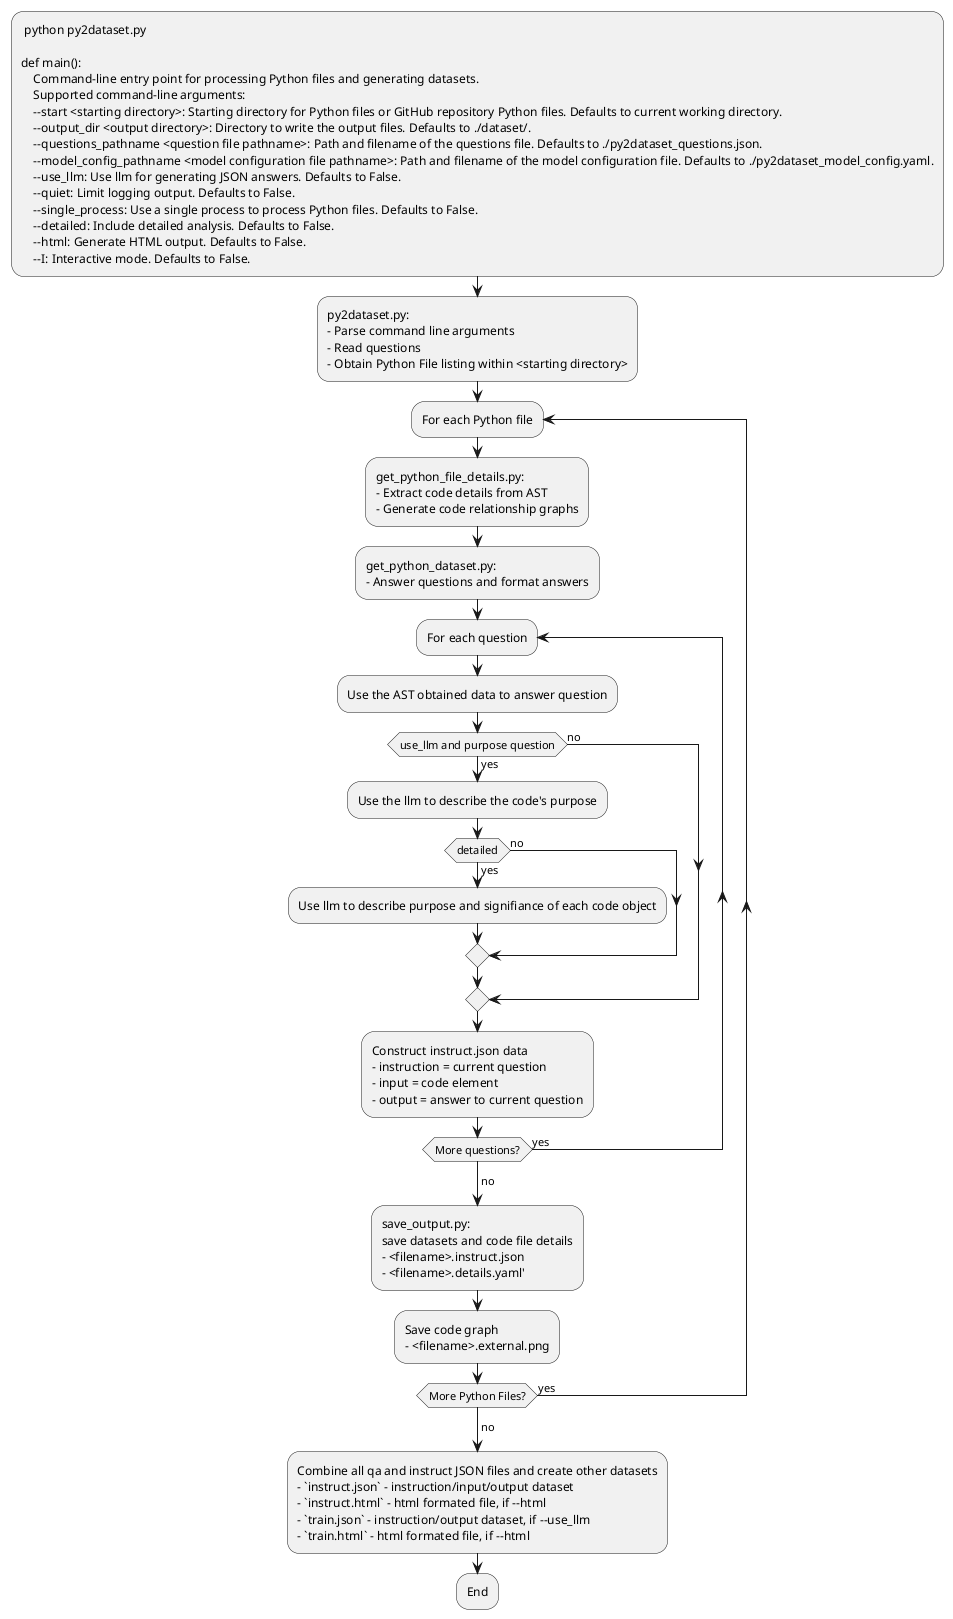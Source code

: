 @startuml
'Used to create py2dataset.png from https://www.plantuml.com/plantuml/uml'
: python py2dataset.py 

def main():
    Command-line entry point for processing Python files and generating datasets.
    Supported command-line arguments:
    --start <starting directory>: Starting directory for Python files or GitHub repository Python files. Defaults to current working directory.
    --output_dir <output directory>: Directory to write the output files. Defaults to ./dataset/.
    --questions_pathname <question file pathname>: Path and filename of the questions file. Defaults to ./py2dataset_questions.json.
    --model_config_pathname <model configuration file pathname>: Path and filename of the model configuration file. Defaults to ./py2dataset_model_config.yaml.
    --use_llm: Use llm for generating JSON answers. Defaults to False.
    --quiet: Limit logging output. Defaults to False.
    --single_process: Use a single process to process Python files. Defaults to False.
    --detailed: Include detailed analysis. Defaults to False.
    --html: Generate HTML output. Defaults to False.
    --I: Interactive mode. Defaults to False.;

:py2dataset.py:
- Parse command line arguments
- Read questions
- Obtain Python File listing within <starting directory>;

Repeat :For each Python file;

:get_python_file_details.py:
- Extract code details from AST
- Generate code relationship graphs;
:get_python_dataset.py: 
- Answer questions and format answers;

Repeat :For each question;
:Use the AST obtained data to answer question;
if (use_llm and purpose question) then (yes)
  :Use the llm to describe the code's purpose;
  if (detailed) then (yes)
    :Use llm to describe purpose and signifiance of each code object;
  else (no)
  endif
else (no)
endif
     
:Construct instruct.json data
- instruction = current question
- input = code element
- output = answer to current question;

Repeat while (More questions?) is (yes)
->no;

:save_output.py:
save datasets and code file details
- <filename>.instruct.json
- <filename>.details.yaml';

:Save code graph
- <filename>.external.png;

Repeat while (More Python Files?) is (yes)
->no;

:Combine all qa and instruct JSON files and create other datasets
- `instruct.json` - instruction/input/output dataset
- `instruct.html` - html formated file, if --html
- `train.json` - instruction/output dataset, if --use_llm
- `train.html` - html formated file, if --html;

:End;

@enduml
